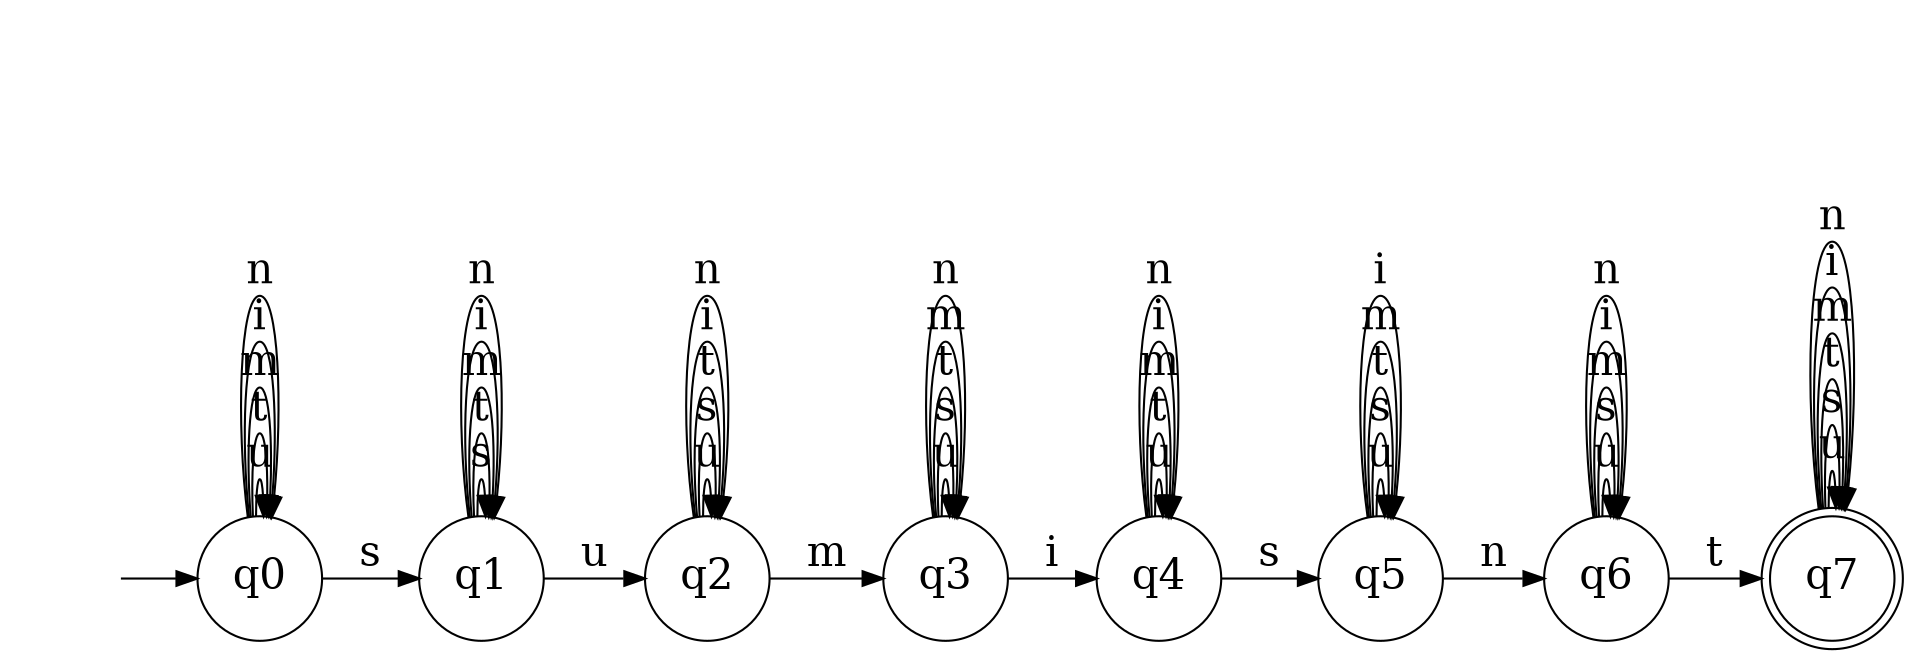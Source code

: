digraph "automatas/sumisnt" {
	graph [rankdir=LR]
	node [fontsize=20]
	edge [fontsize="20pt"]
	"" [label="" shape=plaintext]
	q7 [label=q7 shape=doublecircle]
	q0 [label=q0 shape=circle]
	q1 [label=q1 shape=circle]
	q3 [label=q3 shape=circle]
	q2 [label=q2 shape=circle]
	q4 [label=q4 shape=circle]
	q6 [label=q6 shape=circle]
	q5 [label=q5 shape=circle]
	"" -> q0 [label=""]
	q0 -> q1 [label=s]
	q0 -> q0 [label=u]
	q0 -> q0 [label=t]
	q0 -> q0 [label=m]
	q0 -> q0 [label=i]
	q0 -> q0 [label=n]
	q1 -> q2 [label=u]
	q1 -> q1 [label=s]
	q1 -> q1 [label=t]
	q1 -> q1 [label=m]
	q1 -> q1 [label=i]
	q1 -> q1 [label=n]
	q2 -> q3 [label=m]
	q2 -> q2 [label=u]
	q2 -> q2 [label=s]
	q2 -> q2 [label=t]
	q2 -> q2 [label=i]
	q2 -> q2 [label=n]
	q3 -> q4 [label=i]
	q3 -> q3 [label=u]
	q3 -> q3 [label=s]
	q3 -> q3 [label=t]
	q3 -> q3 [label=m]
	q3 -> q3 [label=n]
	q4 -> q5 [label=s]
	q4 -> q4 [label=u]
	q4 -> q4 [label=t]
	q4 -> q4 [label=m]
	q4 -> q4 [label=i]
	q4 -> q4 [label=n]
	q5 -> q6 [label=n]
	q5 -> q5 [label=u]
	q5 -> q5 [label=s]
	q5 -> q5 [label=t]
	q5 -> q5 [label=m]
	q5 -> q5 [label=i]
	q6 -> q7 [label=t]
	q6 -> q6 [label=u]
	q6 -> q6 [label=s]
	q6 -> q6 [label=m]
	q6 -> q6 [label=i]
	q6 -> q6 [label=n]
	q7 -> q7 [label=u]
	q7 -> q7 [label=s]
	q7 -> q7 [label=t]
	q7 -> q7 [label=m]
	q7 -> q7 [label=i]
	q7 -> q7 [label=n]
}
